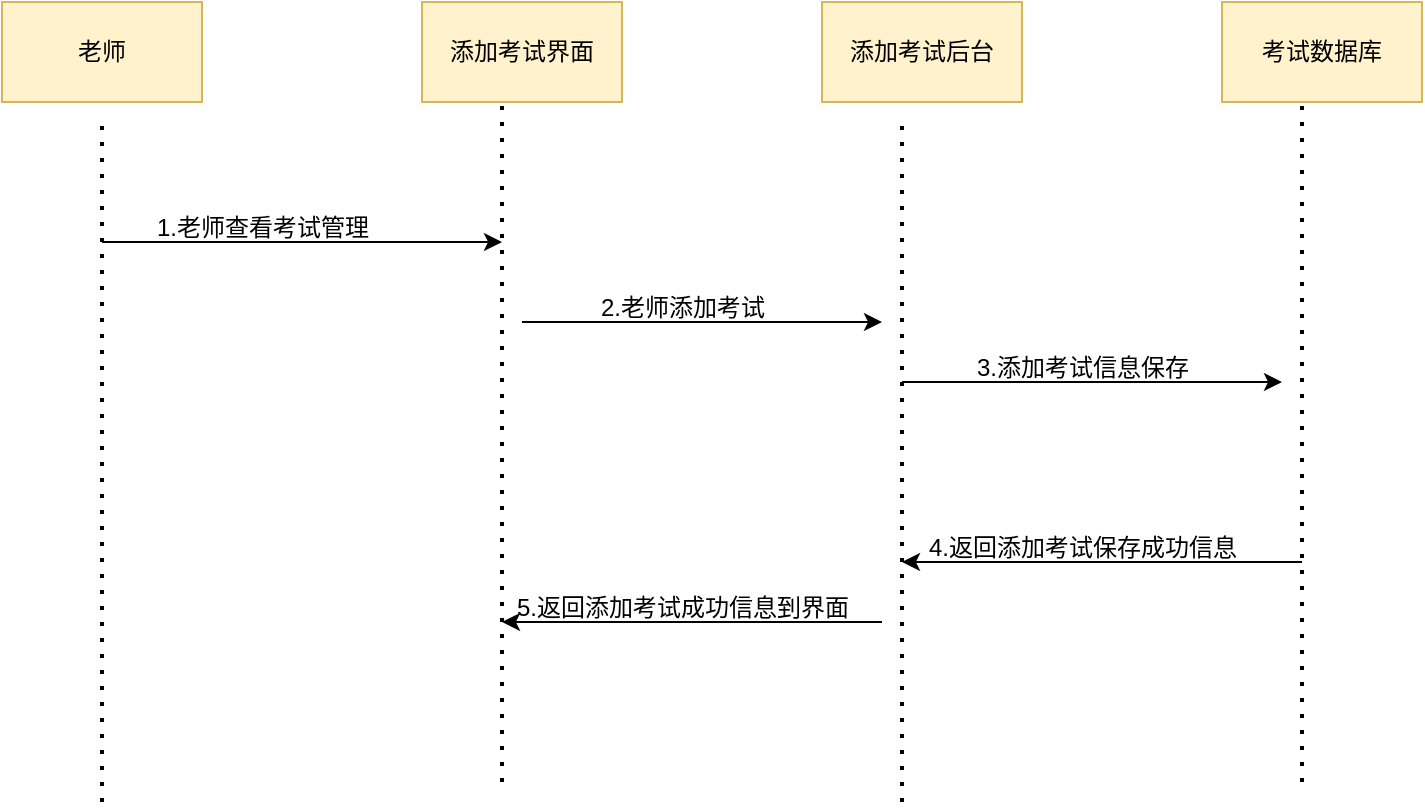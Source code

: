 <mxfile version="24.0.2" type="github">
  <diagram name="第 1 页" id="3mh0vr8qd8ZHPuX3uXLf">
    <mxGraphModel dx="1050" dy="565" grid="1" gridSize="10" guides="1" tooltips="1" connect="1" arrows="1" fold="1" page="1" pageScale="1" pageWidth="827" pageHeight="1169" math="0" shadow="0">
      <root>
        <mxCell id="0" />
        <mxCell id="1" parent="0" />
        <mxCell id="lbR6kca6G6t0qnoAH2Vn-1" value="老师" style="rounded=0;whiteSpace=wrap;html=1;fillColor=#fff2cc;strokeColor=#d6b656;" vertex="1" parent="1">
          <mxGeometry x="30" y="120" width="100" height="50" as="geometry" />
        </mxCell>
        <mxCell id="lbR6kca6G6t0qnoAH2Vn-2" value="添加考试界面" style="rounded=0;whiteSpace=wrap;html=1;fillColor=#fff2cc;strokeColor=#d6b656;" vertex="1" parent="1">
          <mxGeometry x="240" y="120" width="100" height="50" as="geometry" />
        </mxCell>
        <mxCell id="lbR6kca6G6t0qnoAH2Vn-3" value="添加考试后台" style="rounded=0;whiteSpace=wrap;html=1;fillColor=#fff2cc;strokeColor=#d6b656;" vertex="1" parent="1">
          <mxGeometry x="440" y="120" width="100" height="50" as="geometry" />
        </mxCell>
        <mxCell id="lbR6kca6G6t0qnoAH2Vn-4" value="考试数据库" style="rounded=0;whiteSpace=wrap;html=1;fillColor=#fff2cc;strokeColor=#d6b656;" vertex="1" parent="1">
          <mxGeometry x="640" y="120" width="100" height="50" as="geometry" />
        </mxCell>
        <mxCell id="lbR6kca6G6t0qnoAH2Vn-5" value="" style="endArrow=none;dashed=1;html=1;dashPattern=1 3;strokeWidth=2;rounded=0;" edge="1" parent="1">
          <mxGeometry width="50" height="50" relative="1" as="geometry">
            <mxPoint x="80" y="520" as="sourcePoint" />
            <mxPoint x="80" y="180" as="targetPoint" />
          </mxGeometry>
        </mxCell>
        <mxCell id="lbR6kca6G6t0qnoAH2Vn-6" value="" style="endArrow=none;dashed=1;html=1;dashPattern=1 3;strokeWidth=2;rounded=0;" edge="1" parent="1">
          <mxGeometry width="50" height="50" relative="1" as="geometry">
            <mxPoint x="280" y="510" as="sourcePoint" />
            <mxPoint x="280" y="170" as="targetPoint" />
          </mxGeometry>
        </mxCell>
        <mxCell id="lbR6kca6G6t0qnoAH2Vn-7" value="" style="endArrow=none;dashed=1;html=1;dashPattern=1 3;strokeWidth=2;rounded=0;" edge="1" parent="1">
          <mxGeometry width="50" height="50" relative="1" as="geometry">
            <mxPoint x="480" y="520" as="sourcePoint" />
            <mxPoint x="480" y="180" as="targetPoint" />
          </mxGeometry>
        </mxCell>
        <mxCell id="lbR6kca6G6t0qnoAH2Vn-8" value="" style="endArrow=none;dashed=1;html=1;dashPattern=1 3;strokeWidth=2;rounded=0;" edge="1" parent="1">
          <mxGeometry width="50" height="50" relative="1" as="geometry">
            <mxPoint x="680" y="510" as="sourcePoint" />
            <mxPoint x="680" y="170" as="targetPoint" />
          </mxGeometry>
        </mxCell>
        <mxCell id="lbR6kca6G6t0qnoAH2Vn-9" value="" style="endArrow=classic;html=1;rounded=0;" edge="1" parent="1">
          <mxGeometry width="50" height="50" relative="1" as="geometry">
            <mxPoint x="80" y="240" as="sourcePoint" />
            <mxPoint x="280" y="240" as="targetPoint" />
          </mxGeometry>
        </mxCell>
        <mxCell id="lbR6kca6G6t0qnoAH2Vn-10" value="1.老师查看考试管理" style="text;html=1;align=center;verticalAlign=middle;resizable=0;points=[];autosize=1;strokeColor=none;fillColor=none;" vertex="1" parent="1">
          <mxGeometry x="95" y="218" width="130" height="30" as="geometry" />
        </mxCell>
        <mxCell id="lbR6kca6G6t0qnoAH2Vn-11" value="" style="endArrow=classic;html=1;rounded=0;" edge="1" parent="1">
          <mxGeometry width="50" height="50" relative="1" as="geometry">
            <mxPoint x="290" y="280" as="sourcePoint" />
            <mxPoint x="470" y="280" as="targetPoint" />
          </mxGeometry>
        </mxCell>
        <mxCell id="lbR6kca6G6t0qnoAH2Vn-12" value="2.老师添加考试" style="text;html=1;align=center;verticalAlign=middle;resizable=0;points=[];autosize=1;strokeColor=none;fillColor=none;" vertex="1" parent="1">
          <mxGeometry x="315" y="258" width="110" height="30" as="geometry" />
        </mxCell>
        <mxCell id="lbR6kca6G6t0qnoAH2Vn-13" value="" style="endArrow=classic;html=1;rounded=0;" edge="1" parent="1">
          <mxGeometry width="50" height="50" relative="1" as="geometry">
            <mxPoint x="480" y="310" as="sourcePoint" />
            <mxPoint x="670" y="310" as="targetPoint" />
          </mxGeometry>
        </mxCell>
        <mxCell id="lbR6kca6G6t0qnoAH2Vn-14" value="3.添加考试信息保存" style="text;html=1;align=center;verticalAlign=middle;resizable=0;points=[];autosize=1;strokeColor=none;fillColor=none;" vertex="1" parent="1">
          <mxGeometry x="505" y="288" width="130" height="30" as="geometry" />
        </mxCell>
        <mxCell id="lbR6kca6G6t0qnoAH2Vn-15" value="" style="endArrow=classic;html=1;rounded=0;" edge="1" parent="1">
          <mxGeometry width="50" height="50" relative="1" as="geometry">
            <mxPoint x="680" y="400" as="sourcePoint" />
            <mxPoint x="480" y="400" as="targetPoint" />
          </mxGeometry>
        </mxCell>
        <mxCell id="lbR6kca6G6t0qnoAH2Vn-16" value="4.返回添加考试保存成功信息" style="text;html=1;align=center;verticalAlign=middle;resizable=0;points=[];autosize=1;strokeColor=none;fillColor=none;" vertex="1" parent="1">
          <mxGeometry x="480" y="378" width="180" height="30" as="geometry" />
        </mxCell>
        <mxCell id="lbR6kca6G6t0qnoAH2Vn-19" value="" style="endArrow=classic;html=1;rounded=0;" edge="1" parent="1">
          <mxGeometry width="50" height="50" relative="1" as="geometry">
            <mxPoint x="470" y="430" as="sourcePoint" />
            <mxPoint x="280" y="430" as="targetPoint" />
          </mxGeometry>
        </mxCell>
        <mxCell id="lbR6kca6G6t0qnoAH2Vn-20" value="5.返回添加考试成功信息到界面" style="text;html=1;align=center;verticalAlign=middle;resizable=0;points=[];autosize=1;strokeColor=none;fillColor=none;" vertex="1" parent="1">
          <mxGeometry x="275" y="408" width="190" height="30" as="geometry" />
        </mxCell>
      </root>
    </mxGraphModel>
  </diagram>
</mxfile>
